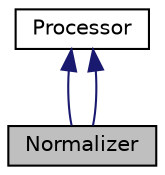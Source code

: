 digraph "Normalizer"
{
  edge [fontname="Helvetica",fontsize="10",labelfontname="Helvetica",labelfontsize="10"];
  node [fontname="Helvetica",fontsize="10",shape=record];
  Node2 [label="Normalizer",height=0.2,width=0.4,color="black", fillcolor="grey75", style="filled", fontcolor="black"];
  Node3 -> Node2 [dir="back",color="midnightblue",fontsize="10",style="solid"];
  Node3 [label="Processor",height=0.2,width=0.4,color="black", fillcolor="white", style="filled",URL="$classProcessor.html"];
  Node3 -> Node2 [dir="back",color="midnightblue",fontsize="10",style="solid"];
}
